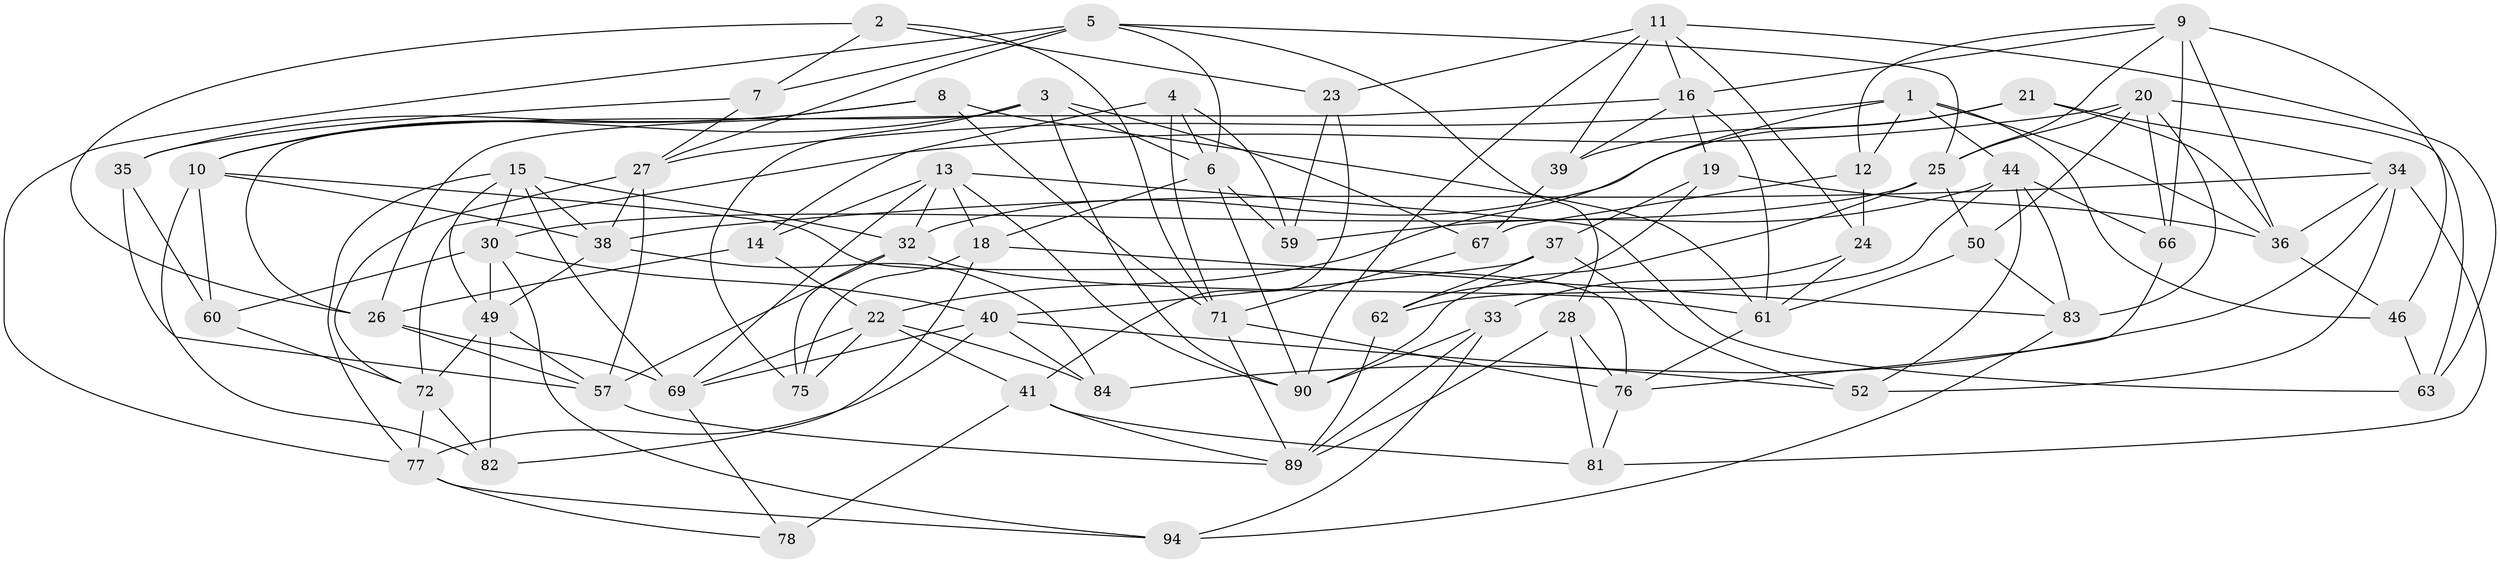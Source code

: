 // original degree distribution, {4: 1.0}
// Generated by graph-tools (version 1.1) at 2025/11/02/21/25 10:11:17]
// undirected, 65 vertices, 163 edges
graph export_dot {
graph [start="1"]
  node [color=gray90,style=filled];
  1 [super="+17"];
  2;
  3 [super="+55"];
  4;
  5 [super="+68"];
  6 [super="+54"];
  7;
  8;
  9 [super="+70"];
  10 [super="+91"];
  11 [super="+58"];
  12;
  13 [super="+29"];
  14;
  15 [super="+85"];
  16 [super="+45"];
  18 [super="+64"];
  19;
  20 [super="+53"];
  21;
  22 [super="+47"];
  23;
  24;
  25 [super="+56"];
  26 [super="+31"];
  27 [super="+74"];
  28;
  30 [super="+88"];
  32 [super="+42"];
  33;
  34 [super="+92"];
  35;
  36 [super="+96"];
  37;
  38 [super="+51"];
  39;
  40 [super="+93"];
  41 [super="+43"];
  44 [super="+48"];
  46;
  49 [super="+86"];
  50;
  52;
  57 [super="+97"];
  59;
  60;
  61 [super="+65"];
  62;
  63;
  66;
  67;
  69 [super="+73"];
  71 [super="+98"];
  72 [super="+87"];
  75;
  76 [super="+79"];
  77 [super="+80"];
  78;
  81;
  82;
  83 [super="+95"];
  84;
  89 [super="+99"];
  90 [super="+100"];
  94;
  1 -- 27;
  1 -- 46;
  1 -- 12;
  1 -- 36;
  1 -- 22;
  1 -- 44;
  2 -- 7;
  2 -- 71;
  2 -- 23;
  2 -- 26;
  3 -- 90;
  3 -- 26;
  3 -- 75;
  3 -- 67;
  3 -- 10;
  3 -- 6;
  4 -- 6;
  4 -- 14;
  4 -- 71;
  4 -- 59;
  5 -- 28;
  5 -- 7;
  5 -- 27;
  5 -- 77;
  5 -- 6;
  5 -- 25;
  6 -- 59;
  6 -- 18;
  6 -- 90;
  7 -- 27;
  7 -- 35;
  8 -- 35;
  8 -- 61;
  8 -- 10;
  8 -- 71;
  9 -- 46;
  9 -- 66;
  9 -- 36;
  9 -- 16;
  9 -- 12;
  9 -- 25;
  10 -- 76;
  10 -- 82;
  10 -- 38;
  10 -- 60;
  11 -- 63;
  11 -- 90;
  11 -- 16;
  11 -- 24;
  11 -- 23;
  11 -- 39;
  12 -- 67;
  12 -- 24;
  13 -- 90;
  13 -- 18;
  13 -- 14;
  13 -- 63;
  13 -- 69;
  13 -- 32;
  14 -- 22;
  14 -- 26;
  15 -- 77;
  15 -- 49;
  15 -- 69;
  15 -- 30;
  15 -- 38;
  15 -- 32;
  16 -- 26;
  16 -- 39;
  16 -- 19;
  16 -- 61;
  18 -- 83 [weight=2];
  18 -- 75;
  18 -- 82;
  19 -- 37;
  19 -- 62;
  19 -- 36;
  20 -- 25;
  20 -- 50;
  20 -- 72;
  20 -- 66;
  20 -- 63;
  20 -- 83;
  21 -- 39;
  21 -- 36;
  21 -- 34;
  21 -- 32;
  22 -- 84;
  22 -- 75;
  22 -- 41;
  22 -- 69;
  23 -- 41;
  23 -- 59;
  24 -- 33;
  24 -- 61;
  25 -- 90;
  25 -- 30;
  25 -- 50;
  26 -- 57;
  26 -- 69;
  27 -- 72;
  27 -- 38;
  27 -- 57;
  28 -- 81;
  28 -- 76;
  28 -- 89;
  30 -- 94;
  30 -- 60;
  30 -- 49;
  30 -- 40;
  32 -- 75;
  32 -- 61;
  32 -- 57;
  33 -- 90;
  33 -- 94;
  33 -- 89;
  34 -- 81;
  34 -- 52;
  34 -- 84;
  34 -- 36;
  34 -- 38;
  35 -- 57;
  35 -- 60;
  36 -- 46;
  37 -- 62;
  37 -- 52;
  37 -- 40;
  38 -- 84;
  38 -- 49;
  39 -- 67;
  40 -- 84;
  40 -- 77;
  40 -- 69;
  40 -- 52;
  41 -- 78 [weight=2];
  41 -- 81;
  41 -- 89;
  44 -- 66;
  44 -- 59;
  44 -- 62;
  44 -- 83;
  44 -- 52;
  46 -- 63;
  49 -- 82;
  49 -- 72;
  49 -- 57;
  50 -- 61;
  50 -- 83;
  57 -- 89;
  60 -- 72;
  61 -- 76;
  62 -- 89;
  66 -- 76;
  67 -- 71;
  69 -- 78;
  71 -- 76;
  71 -- 89;
  72 -- 82;
  72 -- 77;
  76 -- 81;
  77 -- 94;
  77 -- 78;
  83 -- 94;
}
